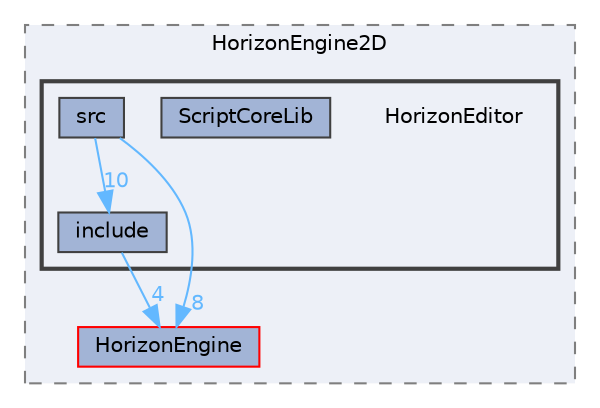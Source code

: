 digraph "C:/shortPath/28_11_HGE/HorizonEngine2D/HorizonEditor"
{
 // LATEX_PDF_SIZE
  bgcolor="transparent";
  edge [fontname=Helvetica,fontsize=10,labelfontname=Helvetica,labelfontsize=10];
  node [fontname=Helvetica,fontsize=10,shape=box,height=0.2,width=0.4];
  compound=true
  subgraph clusterdir_327b1ca3404a648fcc9f7697676ab473 {
    graph [ bgcolor="#edf0f7", pencolor="grey50", label="HorizonEngine2D", fontname=Helvetica,fontsize=10 style="filled,dashed", URL="dir_327b1ca3404a648fcc9f7697676ab473.html",tooltip=""]
  dir_56bd2b2475c0decc546661512b0f4d2d [label="HorizonEngine", fillcolor="#a2b4d6", color="red", style="filled", URL="dir_56bd2b2475c0decc546661512b0f4d2d.html",tooltip=""];
  subgraph clusterdir_c541c8f2055bc7837d7e73669e1df4ce {
    graph [ bgcolor="#edf0f7", pencolor="grey25", label="", fontname=Helvetica,fontsize=10 style="filled,bold", URL="dir_c541c8f2055bc7837d7e73669e1df4ce.html",tooltip=""]
    dir_c541c8f2055bc7837d7e73669e1df4ce [shape=plaintext, label="HorizonEditor"];
  dir_7ad828cb6cfcacb19feda92d5f4a32f6 [label="include", fillcolor="#a2b4d6", color="grey25", style="filled", URL="dir_7ad828cb6cfcacb19feda92d5f4a32f6.html",tooltip=""];
  dir_5507e7635c36ee6358c9b84921e29f73 [label="ScriptCoreLib", fillcolor="#a2b4d6", color="grey25", style="filled", URL="dir_5507e7635c36ee6358c9b84921e29f73.html",tooltip=""];
  dir_1c57426389caad7d9a3f3700348eb40d [label="src", fillcolor="#a2b4d6", color="grey25", style="filled", URL="dir_1c57426389caad7d9a3f3700348eb40d.html",tooltip=""];
  }
  }
  dir_7ad828cb6cfcacb19feda92d5f4a32f6->dir_56bd2b2475c0decc546661512b0f4d2d [headlabel="4", labeldistance=1.5 headhref="dir_000018_000011.html" color="steelblue1" fontcolor="steelblue1"];
  dir_1c57426389caad7d9a3f3700348eb40d->dir_56bd2b2475c0decc546661512b0f4d2d [headlabel="8", labeldistance=1.5 headhref="dir_000034_000011.html" color="steelblue1" fontcolor="steelblue1"];
  dir_1c57426389caad7d9a3f3700348eb40d->dir_7ad828cb6cfcacb19feda92d5f4a32f6 [headlabel="10", labeldistance=1.5 headhref="dir_000034_000018.html" color="steelblue1" fontcolor="steelblue1"];
}
